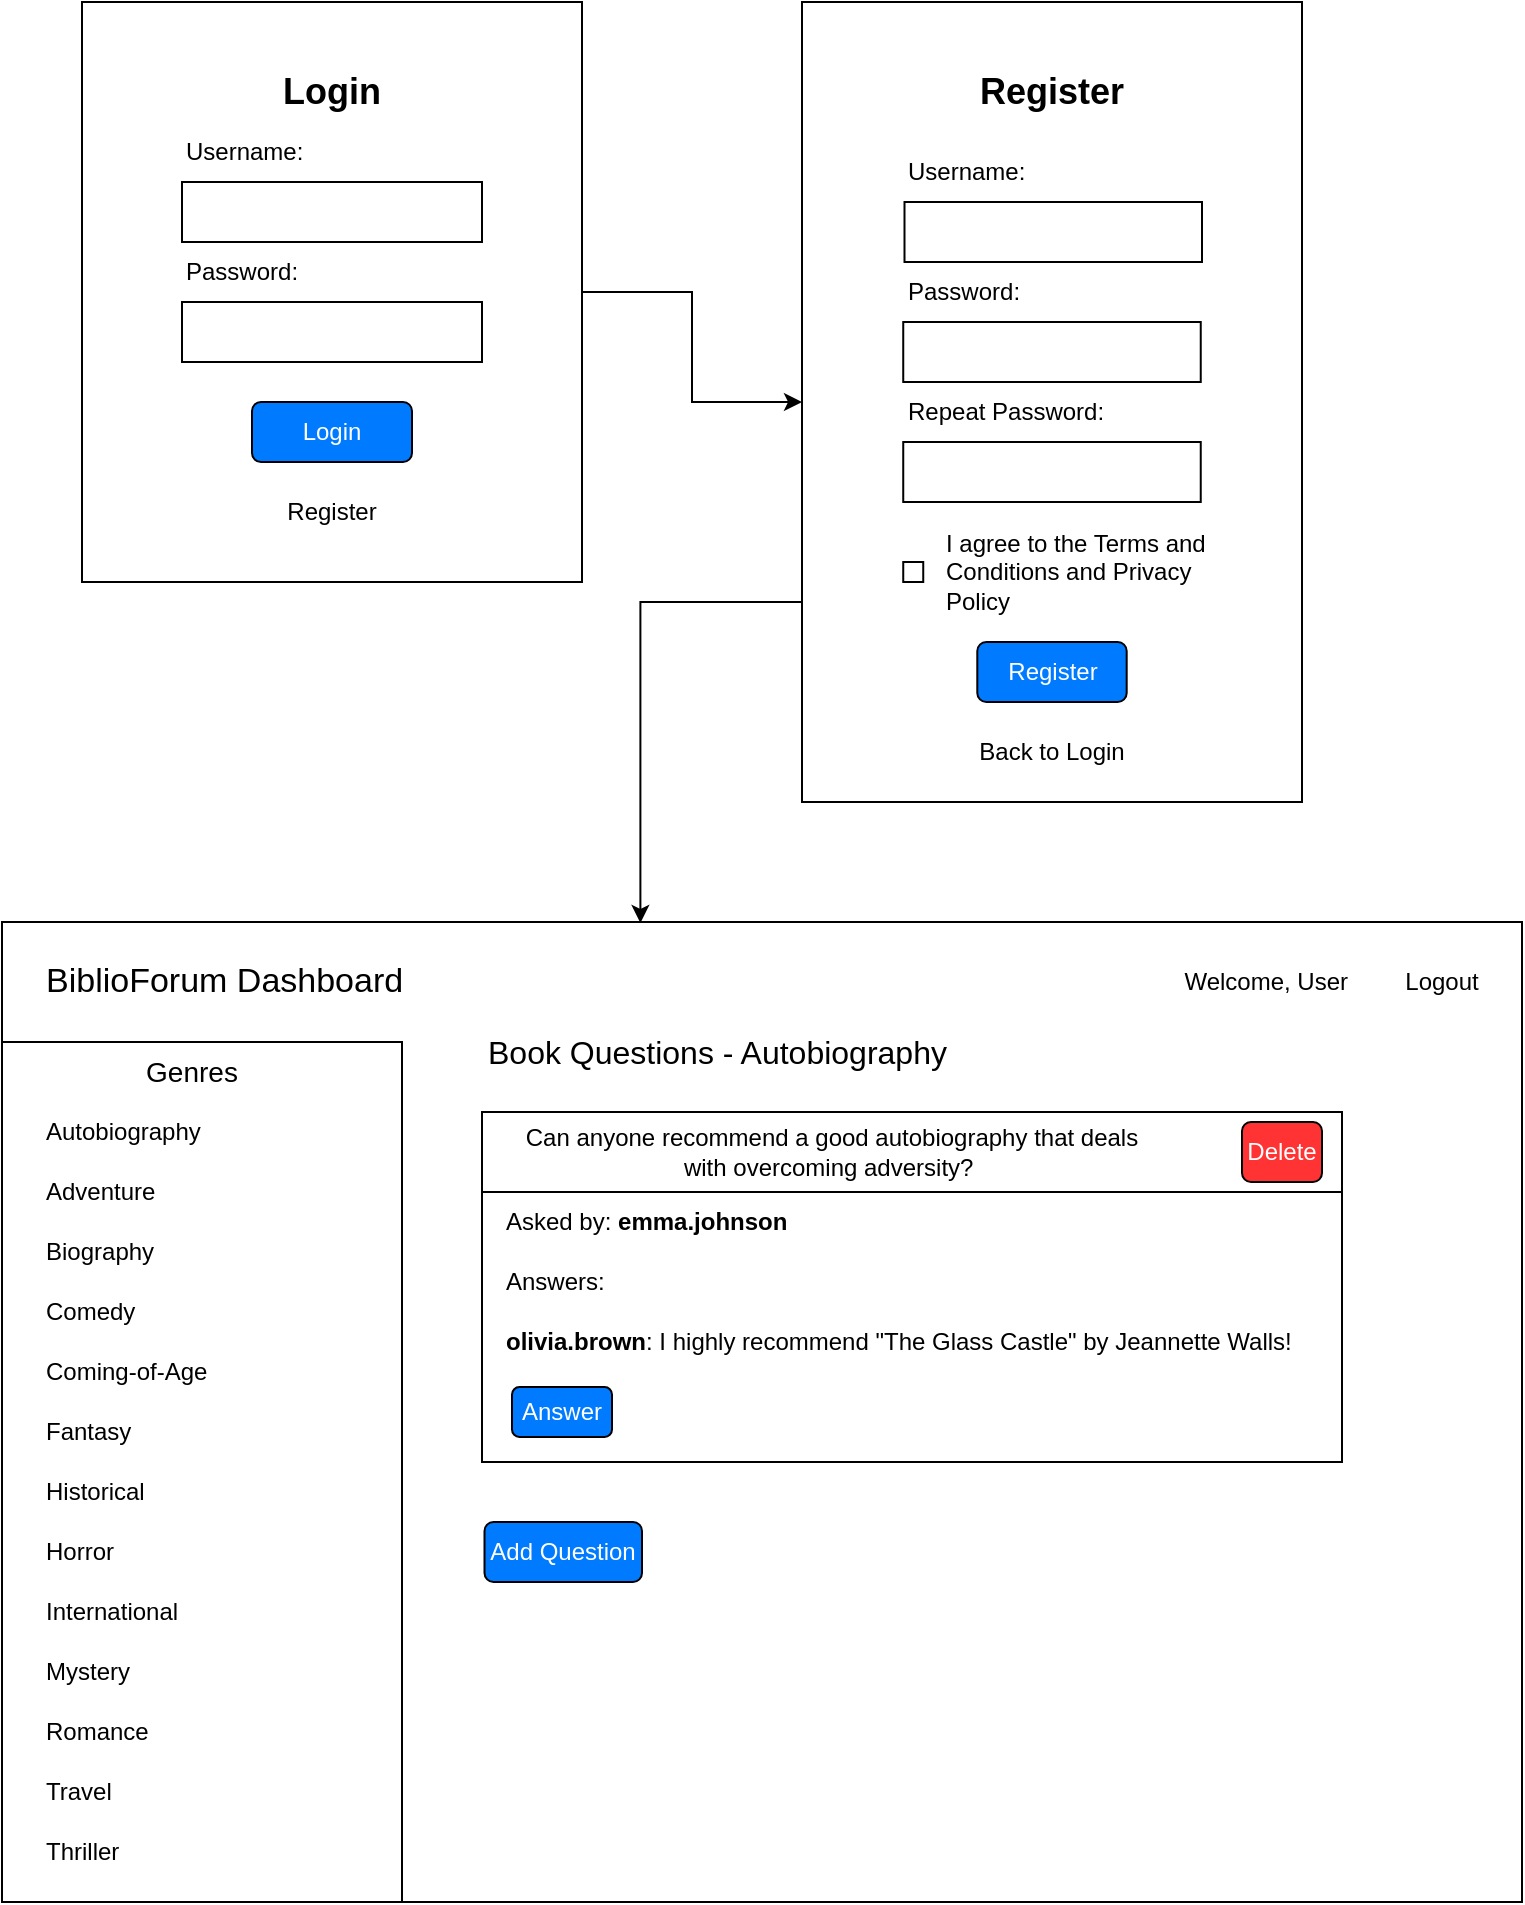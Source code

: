 <mxfile version="24.4.4" type="github">
  <diagram name="Page-1" id="uu3iVMfjcz6GchdNvRD4">
    <mxGraphModel dx="1026" dy="612" grid="1" gridSize="10" guides="1" tooltips="1" connect="1" arrows="1" fold="1" page="1" pageScale="1" pageWidth="850" pageHeight="1100" math="0" shadow="0">
      <root>
        <mxCell id="0" />
        <mxCell id="1" parent="0" />
        <mxCell id="4StrRd63jkD5FGBbJwu6-50" style="edgeStyle=orthogonalEdgeStyle;rounded=0;orthogonalLoop=1;jettySize=auto;html=1;exitX=1;exitY=0.5;exitDx=0;exitDy=0;entryX=0;entryY=0.5;entryDx=0;entryDy=0;" edge="1" parent="1" source="4StrRd63jkD5FGBbJwu6-1" target="4StrRd63jkD5FGBbJwu6-9">
          <mxGeometry relative="1" as="geometry" />
        </mxCell>
        <mxCell id="4StrRd63jkD5FGBbJwu6-1" value="" style="rounded=0;whiteSpace=wrap;html=1;" vertex="1" parent="1">
          <mxGeometry x="80" y="60" width="250" height="290" as="geometry" />
        </mxCell>
        <mxCell id="4StrRd63jkD5FGBbJwu6-2" value="&lt;b&gt;&lt;font style=&quot;font-size: 18px;&quot;&gt;Login&lt;/font&gt;&lt;/b&gt;" style="text;html=1;align=center;verticalAlign=middle;whiteSpace=wrap;rounded=0;" vertex="1" parent="1">
          <mxGeometry x="175" y="90" width="60" height="30" as="geometry" />
        </mxCell>
        <mxCell id="4StrRd63jkD5FGBbJwu6-3" value="" style="rounded=0;whiteSpace=wrap;html=1;" vertex="1" parent="1">
          <mxGeometry x="130" y="150" width="150" height="30" as="geometry" />
        </mxCell>
        <mxCell id="4StrRd63jkD5FGBbJwu6-4" value="" style="rounded=0;whiteSpace=wrap;html=1;" vertex="1" parent="1">
          <mxGeometry x="130" y="210" width="150" height="30" as="geometry" />
        </mxCell>
        <mxCell id="4StrRd63jkD5FGBbJwu6-5" value="Username:" style="text;html=1;align=left;verticalAlign=middle;whiteSpace=wrap;rounded=0;" vertex="1" parent="1">
          <mxGeometry x="130" y="120" width="60" height="30" as="geometry" />
        </mxCell>
        <mxCell id="4StrRd63jkD5FGBbJwu6-6" value="Password:" style="text;html=1;align=left;verticalAlign=middle;whiteSpace=wrap;rounded=0;" vertex="1" parent="1">
          <mxGeometry x="130" y="180" width="60" height="30" as="geometry" />
        </mxCell>
        <mxCell id="4StrRd63jkD5FGBbJwu6-7" value="&lt;font color=&quot;#ffffff&quot;&gt;Login&lt;/font&gt;" style="rounded=1;whiteSpace=wrap;html=1;fillColor=#007BFF;" vertex="1" parent="1">
          <mxGeometry x="165" y="260" width="80" height="30" as="geometry" />
        </mxCell>
        <mxCell id="4StrRd63jkD5FGBbJwu6-8" value="Register" style="text;html=1;align=center;verticalAlign=middle;whiteSpace=wrap;rounded=0;" vertex="1" parent="1">
          <mxGeometry x="175" y="300" width="60" height="30" as="geometry" />
        </mxCell>
        <mxCell id="4StrRd63jkD5FGBbJwu6-9" value="" style="rounded=0;whiteSpace=wrap;html=1;" vertex="1" parent="1">
          <mxGeometry x="440" y="60" width="250" height="400" as="geometry" />
        </mxCell>
        <mxCell id="4StrRd63jkD5FGBbJwu6-10" value="&lt;b&gt;&lt;font style=&quot;font-size: 18px;&quot;&gt;Register&lt;/font&gt;&lt;/b&gt;" style="text;html=1;align=center;verticalAlign=middle;whiteSpace=wrap;rounded=0;" vertex="1" parent="1">
          <mxGeometry x="535" y="90" width="60" height="30" as="geometry" />
        </mxCell>
        <mxCell id="4StrRd63jkD5FGBbJwu6-11" value="" style="rounded=0;whiteSpace=wrap;html=1;" vertex="1" parent="1">
          <mxGeometry x="491.25" y="160" width="148.75" height="30" as="geometry" />
        </mxCell>
        <mxCell id="4StrRd63jkD5FGBbJwu6-12" value="" style="rounded=0;whiteSpace=wrap;html=1;" vertex="1" parent="1">
          <mxGeometry x="490.62" y="220" width="148.75" height="30" as="geometry" />
        </mxCell>
        <mxCell id="4StrRd63jkD5FGBbJwu6-13" value="" style="rounded=0;whiteSpace=wrap;html=1;" vertex="1" parent="1">
          <mxGeometry x="490.62" y="280" width="148.75" height="30" as="geometry" />
        </mxCell>
        <mxCell id="4StrRd63jkD5FGBbJwu6-14" value="Username:" style="text;html=1;align=left;verticalAlign=middle;whiteSpace=wrap;rounded=0;" vertex="1" parent="1">
          <mxGeometry x="490.62" y="130" width="60" height="30" as="geometry" />
        </mxCell>
        <mxCell id="4StrRd63jkD5FGBbJwu6-15" value="Passw&lt;span style=&quot;color: rgba(0, 0, 0, 0); font-family: monospace; font-size: 0px; text-wrap: nowrap;&quot;&gt;%3CmxGraphModel%3E%3Croot%3E%3CmxCell%20id%3D%220%22%2F%3E%3CmxCell%20id%3D%221%22%20parent%3D%220%22%2F%3E%3CmxCell%20id%3D%222%22%20value%3D%22Username%3A%22%20style%3D%22text%3Bhtml%3D1%3Balign%3Dleft%3BverticalAlign%3Dmiddle%3BwhiteSpace%3Dwrap%3Brounded%3D0%3B%22%20vertex%3D%221%22%20parent%3D%221%22%3E%3CmxGeometry%20x%3D%22490.62%22%20y%3D%22120%22%20width%3D%2260%22%20height%3D%2230%22%20as%3D%22geometry%22%2F%3E%3C%2FmxCell%3E%3C%2Froot%3E%3C%2FmxGraphModel%3E&lt;/span&gt;ord:" style="text;html=1;align=left;verticalAlign=middle;whiteSpace=wrap;rounded=0;" vertex="1" parent="1">
          <mxGeometry x="491.25" y="190" width="60" height="30" as="geometry" />
        </mxCell>
        <mxCell id="4StrRd63jkD5FGBbJwu6-16" value="Repeat Password:" style="text;html=1;align=left;verticalAlign=middle;whiteSpace=wrap;rounded=0;" vertex="1" parent="1">
          <mxGeometry x="491.25" y="250" width="118.75" height="30" as="geometry" />
        </mxCell>
        <mxCell id="4StrRd63jkD5FGBbJwu6-17" value="" style="rounded=0;whiteSpace=wrap;html=1;" vertex="1" parent="1">
          <mxGeometry x="490.62" y="340" width="10" height="10" as="geometry" />
        </mxCell>
        <mxCell id="4StrRd63jkD5FGBbJwu6-18" value="I agree to the Terms and Conditions and Privacy Policy" style="text;html=1;align=left;verticalAlign=middle;whiteSpace=wrap;rounded=0;" vertex="1" parent="1">
          <mxGeometry x="510" y="310" width="138.75" height="70" as="geometry" />
        </mxCell>
        <mxCell id="4StrRd63jkD5FGBbJwu6-19" value="&lt;font color=&quot;#ffffff&quot;&gt;Register&lt;/font&gt;" style="rounded=1;whiteSpace=wrap;html=1;fillColor=#007BFF;" vertex="1" parent="1">
          <mxGeometry x="527.65" y="380" width="74.69" height="30" as="geometry" />
        </mxCell>
        <mxCell id="4StrRd63jkD5FGBbJwu6-20" value="Back to Login" style="text;html=1;align=center;verticalAlign=middle;whiteSpace=wrap;rounded=0;" vertex="1" parent="1">
          <mxGeometry x="523.44" y="420" width="84.37" height="30" as="geometry" />
        </mxCell>
        <mxCell id="4StrRd63jkD5FGBbJwu6-21" value="" style="rounded=0;whiteSpace=wrap;html=1;" vertex="1" parent="1">
          <mxGeometry x="40" y="520" width="760" height="490" as="geometry" />
        </mxCell>
        <mxCell id="4StrRd63jkD5FGBbJwu6-22" value="&lt;font style=&quot;font-size: 17px;&quot;&gt;BiblioForum Dashboard&lt;/font&gt;" style="text;html=1;align=left;verticalAlign=middle;whiteSpace=wrap;rounded=0;" vertex="1" parent="1">
          <mxGeometry x="60" y="535" width="270" height="30" as="geometry" />
        </mxCell>
        <mxCell id="4StrRd63jkD5FGBbJwu6-23" value="Welcome, User" style="text;html=1;align=right;verticalAlign=middle;whiteSpace=wrap;rounded=0;" vertex="1" parent="1">
          <mxGeometry x="595" y="535" width="120" height="30" as="geometry" />
        </mxCell>
        <mxCell id="4StrRd63jkD5FGBbJwu6-24" value="Logout" style="text;html=1;align=center;verticalAlign=middle;whiteSpace=wrap;rounded=0;" vertex="1" parent="1">
          <mxGeometry x="730" y="535" width="60" height="30" as="geometry" />
        </mxCell>
        <mxCell id="4StrRd63jkD5FGBbJwu6-25" value="" style="rounded=0;whiteSpace=wrap;html=1;" vertex="1" parent="1">
          <mxGeometry x="40" y="580" width="200" height="430" as="geometry" />
        </mxCell>
        <mxCell id="4StrRd63jkD5FGBbJwu6-26" value="&lt;font style=&quot;font-size: 14px;&quot;&gt;Genres&lt;/font&gt;" style="text;html=1;align=center;verticalAlign=middle;whiteSpace=wrap;rounded=0;" vertex="1" parent="1">
          <mxGeometry x="105" y="580" width="60" height="30" as="geometry" />
        </mxCell>
        <mxCell id="4StrRd63jkD5FGBbJwu6-27" value="Autobiography" style="text;html=1;align=left;verticalAlign=middle;whiteSpace=wrap;rounded=0;" vertex="1" parent="1">
          <mxGeometry x="60" y="610" width="60" height="30" as="geometry" />
        </mxCell>
        <mxCell id="4StrRd63jkD5FGBbJwu6-28" value="Adventure" style="text;html=1;align=left;verticalAlign=middle;whiteSpace=wrap;rounded=0;" vertex="1" parent="1">
          <mxGeometry x="60" y="640" width="60" height="30" as="geometry" />
        </mxCell>
        <mxCell id="4StrRd63jkD5FGBbJwu6-29" value="Biography" style="text;html=1;align=left;verticalAlign=middle;whiteSpace=wrap;rounded=0;" vertex="1" parent="1">
          <mxGeometry x="60" y="670" width="60" height="30" as="geometry" />
        </mxCell>
        <mxCell id="4StrRd63jkD5FGBbJwu6-30" value="Comedy" style="text;html=1;align=left;verticalAlign=middle;whiteSpace=wrap;rounded=0;" vertex="1" parent="1">
          <mxGeometry x="60" y="700" width="60" height="30" as="geometry" />
        </mxCell>
        <mxCell id="4StrRd63jkD5FGBbJwu6-31" value="Coming-of-Age" style="text;html=1;align=left;verticalAlign=middle;whiteSpace=wrap;rounded=0;" vertex="1" parent="1">
          <mxGeometry x="60" y="730" width="120" height="30" as="geometry" />
        </mxCell>
        <mxCell id="4StrRd63jkD5FGBbJwu6-32" value="Fantasy" style="text;html=1;align=left;verticalAlign=middle;whiteSpace=wrap;rounded=0;" vertex="1" parent="1">
          <mxGeometry x="60" y="760" width="60" height="30" as="geometry" />
        </mxCell>
        <mxCell id="4StrRd63jkD5FGBbJwu6-33" value="Historical" style="text;html=1;align=left;verticalAlign=middle;whiteSpace=wrap;rounded=0;" vertex="1" parent="1">
          <mxGeometry x="60" y="790" width="60" height="30" as="geometry" />
        </mxCell>
        <mxCell id="4StrRd63jkD5FGBbJwu6-34" value="Horror" style="text;html=1;align=left;verticalAlign=middle;whiteSpace=wrap;rounded=0;" vertex="1" parent="1">
          <mxGeometry x="60" y="820" width="60" height="30" as="geometry" />
        </mxCell>
        <mxCell id="4StrRd63jkD5FGBbJwu6-35" value="International" style="text;html=1;align=left;verticalAlign=middle;whiteSpace=wrap;rounded=0;" vertex="1" parent="1">
          <mxGeometry x="60" y="850" width="60" height="30" as="geometry" />
        </mxCell>
        <mxCell id="4StrRd63jkD5FGBbJwu6-36" value="Mystery" style="text;html=1;align=left;verticalAlign=middle;whiteSpace=wrap;rounded=0;" vertex="1" parent="1">
          <mxGeometry x="60" y="880" width="60" height="30" as="geometry" />
        </mxCell>
        <mxCell id="4StrRd63jkD5FGBbJwu6-37" value="Romance" style="text;html=1;align=left;verticalAlign=middle;whiteSpace=wrap;rounded=0;" vertex="1" parent="1">
          <mxGeometry x="60" y="910" width="60" height="30" as="geometry" />
        </mxCell>
        <mxCell id="4StrRd63jkD5FGBbJwu6-38" value="Thriller" style="text;html=1;align=left;verticalAlign=middle;whiteSpace=wrap;rounded=0;" vertex="1" parent="1">
          <mxGeometry x="60" y="970" width="60" height="30" as="geometry" />
        </mxCell>
        <mxCell id="4StrRd63jkD5FGBbJwu6-39" value="Travel" style="text;html=1;align=left;verticalAlign=middle;whiteSpace=wrap;rounded=0;" vertex="1" parent="1">
          <mxGeometry x="60" y="940" width="60" height="30" as="geometry" />
        </mxCell>
        <mxCell id="4StrRd63jkD5FGBbJwu6-40" value="&lt;font style=&quot;font-size: 16px;&quot;&gt;Book Questions - Autobiography&lt;/font&gt;" style="text;html=1;align=left;verticalAlign=middle;whiteSpace=wrap;rounded=0;" vertex="1" parent="1">
          <mxGeometry x="281.25" y="570" width="270" height="30" as="geometry" />
        </mxCell>
        <mxCell id="4StrRd63jkD5FGBbJwu6-41" value="" style="rounded=0;whiteSpace=wrap;html=1;" vertex="1" parent="1">
          <mxGeometry x="280" y="615" width="430" height="40" as="geometry" />
        </mxCell>
        <mxCell id="4StrRd63jkD5FGBbJwu6-42" value="Can anyone recommend a good autobiography that deals with overcoming adversity?&amp;nbsp;" style="text;html=1;align=center;verticalAlign=middle;whiteSpace=wrap;rounded=0;" vertex="1" parent="1">
          <mxGeometry x="290" y="620" width="330" height="30" as="geometry" />
        </mxCell>
        <mxCell id="4StrRd63jkD5FGBbJwu6-43" value="&lt;font color=&quot;#ffffff&quot;&gt;Delete&lt;/font&gt;" style="rounded=1;whiteSpace=wrap;html=1;fillColor=#FF3333;" vertex="1" parent="1">
          <mxGeometry x="660" y="620" width="40" height="30" as="geometry" />
        </mxCell>
        <mxCell id="4StrRd63jkD5FGBbJwu6-44" value="" style="rounded=0;whiteSpace=wrap;html=1;" vertex="1" parent="1">
          <mxGeometry x="280" y="655" width="430" height="135" as="geometry" />
        </mxCell>
        <mxCell id="4StrRd63jkD5FGBbJwu6-45" value="Asked by: &lt;b&gt;emma.johnson&lt;/b&gt;" style="text;html=1;align=left;verticalAlign=middle;whiteSpace=wrap;rounded=0;" vertex="1" parent="1">
          <mxGeometry x="290" y="655" width="170" height="30" as="geometry" />
        </mxCell>
        <mxCell id="4StrRd63jkD5FGBbJwu6-46" value="Answers:" style="text;html=1;align=left;verticalAlign=middle;whiteSpace=wrap;rounded=0;" vertex="1" parent="1">
          <mxGeometry x="290" y="685" width="60" height="30" as="geometry" />
        </mxCell>
        <mxCell id="4StrRd63jkD5FGBbJwu6-47" value="&lt;b&gt;olivia.brown&lt;/b&gt;: I highly recommend &quot;The Glass Castle&quot; by Jeannette Walls!&amp;nbsp;" style="text;html=1;align=left;verticalAlign=middle;whiteSpace=wrap;rounded=0;" vertex="1" parent="1">
          <mxGeometry x="290" y="715" width="410" height="30" as="geometry" />
        </mxCell>
        <mxCell id="4StrRd63jkD5FGBbJwu6-48" value="&lt;font color=&quot;#ffffff&quot;&gt;Answer&lt;/font&gt;" style="rounded=1;whiteSpace=wrap;html=1;fillColor=#007BFF;" vertex="1" parent="1">
          <mxGeometry x="295" y="752.5" width="50" height="25" as="geometry" />
        </mxCell>
        <mxCell id="4StrRd63jkD5FGBbJwu6-49" value="&lt;font color=&quot;#ffffff&quot;&gt;Add Question&lt;/font&gt;" style="rounded=1;whiteSpace=wrap;html=1;fillColor=#007BFF;" vertex="1" parent="1">
          <mxGeometry x="281.25" y="820" width="78.75" height="30" as="geometry" />
        </mxCell>
        <mxCell id="4StrRd63jkD5FGBbJwu6-51" style="edgeStyle=orthogonalEdgeStyle;rounded=0;orthogonalLoop=1;jettySize=auto;html=1;exitX=0;exitY=0.75;exitDx=0;exitDy=0;entryX=0.42;entryY=0.001;entryDx=0;entryDy=0;entryPerimeter=0;" edge="1" parent="1" source="4StrRd63jkD5FGBbJwu6-9" target="4StrRd63jkD5FGBbJwu6-21">
          <mxGeometry relative="1" as="geometry" />
        </mxCell>
      </root>
    </mxGraphModel>
  </diagram>
</mxfile>

